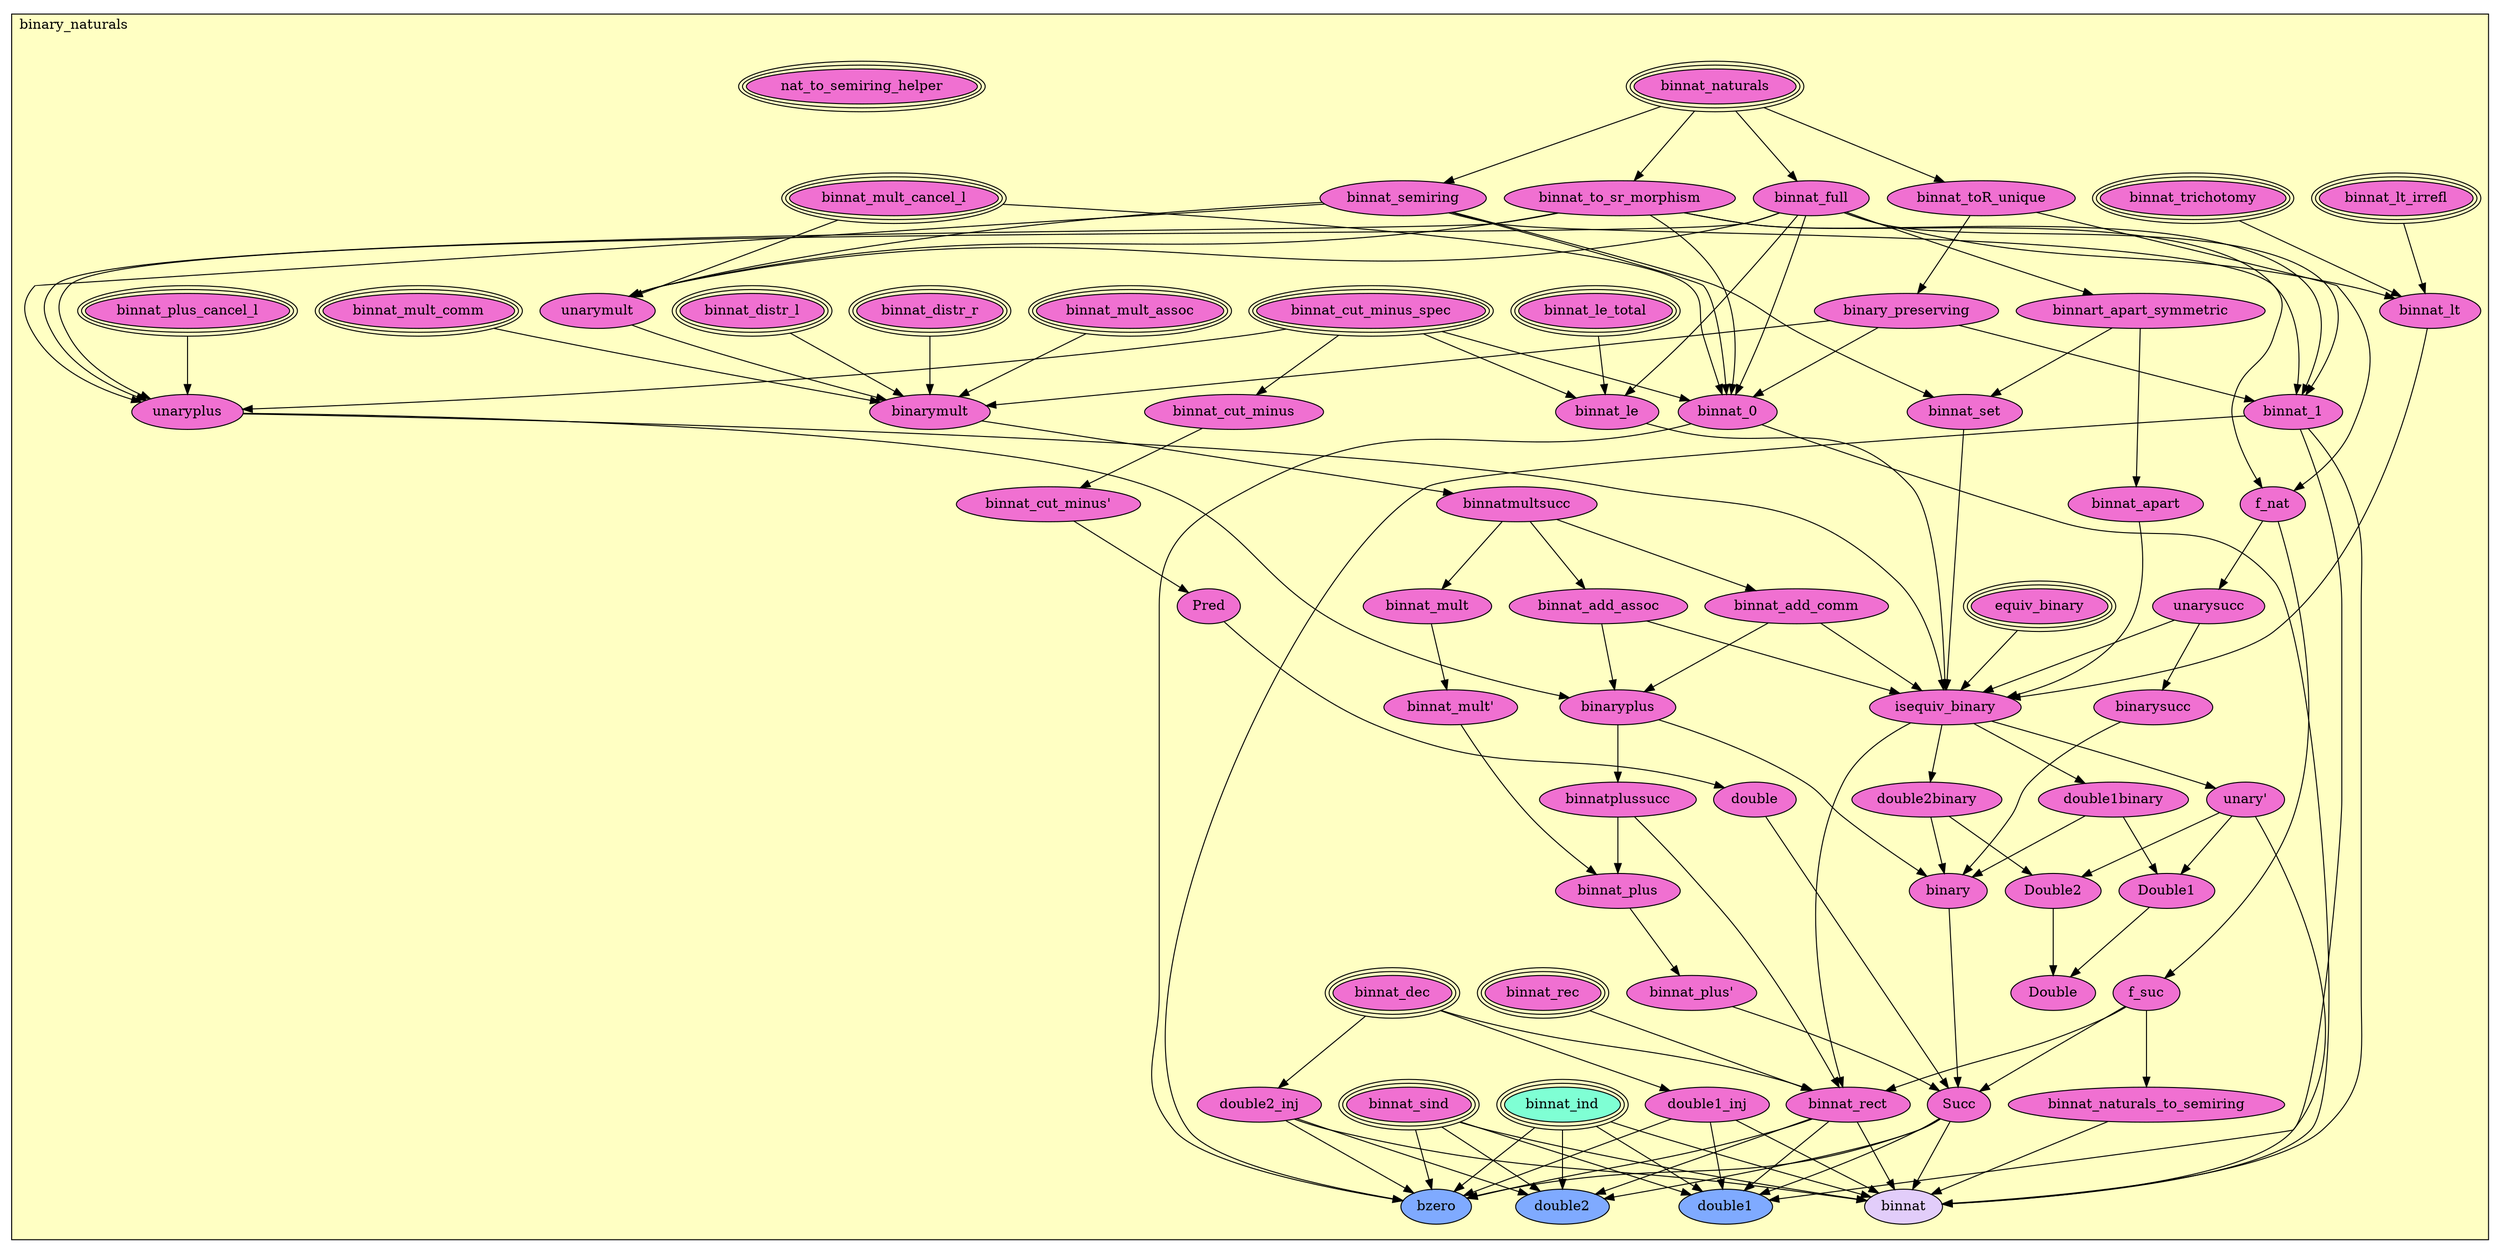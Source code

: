 digraph HoTT_Classes_implementations_binary_naturals {
  graph [ratio=0.5]
  node [style=filled]
binary_naturals_binnat_cut_minus_spec [label="binnat_cut_minus_spec", URL=<binary_naturals.html#binnat_cut_minus_spec>, peripheries=3, fillcolor="#F070D1"] ;
binary_naturals_binnat_cut_minus [label="binnat_cut_minus", URL=<binary_naturals.html#binnat_cut_minus>, fillcolor="#F070D1"] ;
binary_naturals_binnat_cut_minus_ [label="binnat_cut_minus'", URL=<binary_naturals.html#binnat_cut_minus'>, fillcolor="#F070D1"] ;
binary_naturals_Pred [label="Pred", URL=<binary_naturals.html#Pred>, fillcolor="#F070D1"] ;
binary_naturals_binnat_trichotomy [label="binnat_trichotomy", URL=<binary_naturals.html#binnat_trichotomy>, peripheries=3, fillcolor="#F070D1"] ;
binary_naturals_binnat_lt_irrefl [label="binnat_lt_irrefl", URL=<binary_naturals.html#binnat_lt_irrefl>, peripheries=3, fillcolor="#F070D1"] ;
binary_naturals_binnat_le_total [label="binnat_le_total", URL=<binary_naturals.html#binnat_le_total>, peripheries=3, fillcolor="#F070D1"] ;
binary_naturals_binnat_mult_cancel_l [label="binnat_mult_cancel_l", URL=<binary_naturals.html#binnat_mult_cancel_l>, peripheries=3, fillcolor="#F070D1"] ;
binary_naturals_binnat_plus_cancel_l [label="binnat_plus_cancel_l", URL=<binary_naturals.html#binnat_plus_cancel_l>, peripheries=3, fillcolor="#F070D1"] ;
binary_naturals_binnat_dec [label="binnat_dec", URL=<binary_naturals.html#binnat_dec>, peripheries=3, fillcolor="#F070D1"] ;
binary_naturals_double2_inj [label="double2_inj", URL=<binary_naturals.html#double2_inj>, fillcolor="#F070D1"] ;
binary_naturals_double1_inj [label="double1_inj", URL=<binary_naturals.html#double1_inj>, fillcolor="#F070D1"] ;
binary_naturals_binnat_naturals [label="binnat_naturals", URL=<binary_naturals.html#binnat_naturals>, peripheries=3, fillcolor="#F070D1"] ;
binary_naturals_binnat_toR_unique [label="binnat_toR_unique", URL=<binary_naturals.html#binnat_toR_unique>, fillcolor="#F070D1"] ;
binary_naturals_binnat_to_sr_morphism [label="binnat_to_sr_morphism", URL=<binary_naturals.html#binnat_to_sr_morphism>, fillcolor="#F070D1"] ;
binary_naturals_f_nat [label="f_nat", URL=<binary_naturals.html#f_nat>, fillcolor="#F070D1"] ;
binary_naturals_f_suc [label="f_suc", URL=<binary_naturals.html#f_suc>, fillcolor="#F070D1"] ;
binary_naturals_nat_to_semiring_helper [label="nat_to_semiring_helper", URL=<binary_naturals.html#nat_to_semiring_helper>, peripheries=3, fillcolor="#F070D1"] ;
binary_naturals_binnat_naturals_to_semiring [label="binnat_naturals_to_semiring", URL=<binary_naturals.html#binnat_naturals_to_semiring>, fillcolor="#F070D1"] ;
binary_naturals_binnat_full [label="binnat_full", URL=<binary_naturals.html#binnat_full>, fillcolor="#F070D1"] ;
binary_naturals_binnart_apart_symmetric [label="binnart_apart_symmetric", URL=<binary_naturals.html#binnart_apart_symmetric>, fillcolor="#F070D1"] ;
binary_naturals_binnat_apart [label="binnat_apart", URL=<binary_naturals.html#binnat_apart>, fillcolor="#F070D1"] ;
binary_naturals_binnat_lt [label="binnat_lt", URL=<binary_naturals.html#binnat_lt>, fillcolor="#F070D1"] ;
binary_naturals_binnat_le [label="binnat_le", URL=<binary_naturals.html#binnat_le>, fillcolor="#F070D1"] ;
binary_naturals_binary_preserving [label="binary_preserving", URL=<binary_naturals.html#binary_preserving>, fillcolor="#F070D1"] ;
binary_naturals_binnat_semiring [label="binnat_semiring", URL=<binary_naturals.html#binnat_semiring>, fillcolor="#F070D1"] ;
binary_naturals_binnat_set [label="binnat_set", URL=<binary_naturals.html#binnat_set>, fillcolor="#F070D1"] ;
binary_naturals_binnat_distr_r [label="binnat_distr_r", URL=<binary_naturals.html#binnat_distr_r>, peripheries=3, fillcolor="#F070D1"] ;
binary_naturals_binnat_distr_l [label="binnat_distr_l", URL=<binary_naturals.html#binnat_distr_l>, peripheries=3, fillcolor="#F070D1"] ;
binary_naturals_binnat_mult_comm [label="binnat_mult_comm", URL=<binary_naturals.html#binnat_mult_comm>, peripheries=3, fillcolor="#F070D1"] ;
binary_naturals_binnat_mult_assoc [label="binnat_mult_assoc", URL=<binary_naturals.html#binnat_mult_assoc>, peripheries=3, fillcolor="#F070D1"] ;
binary_naturals_unarymult [label="unarymult", URL=<binary_naturals.html#unarymult>, fillcolor="#F070D1"] ;
binary_naturals_binarymult [label="binarymult", URL=<binary_naturals.html#binarymult>, fillcolor="#F070D1"] ;
binary_naturals_binnatmultsucc [label="binnatmultsucc", URL=<binary_naturals.html#binnatmultsucc>, fillcolor="#F070D1"] ;
binary_naturals_binnat_add_comm [label="binnat_add_comm", URL=<binary_naturals.html#binnat_add_comm>, fillcolor="#F070D1"] ;
binary_naturals_binnat_add_assoc [label="binnat_add_assoc", URL=<binary_naturals.html#binnat_add_assoc>, fillcolor="#F070D1"] ;
binary_naturals_unaryplus [label="unaryplus", URL=<binary_naturals.html#unaryplus>, fillcolor="#F070D1"] ;
binary_naturals_binaryplus [label="binaryplus", URL=<binary_naturals.html#binaryplus>, fillcolor="#F070D1"] ;
binary_naturals_binnatplussucc [label="binnatplussucc", URL=<binary_naturals.html#binnatplussucc>, fillcolor="#F070D1"] ;
binary_naturals_unarysucc [label="unarysucc", URL=<binary_naturals.html#unarysucc>, fillcolor="#F070D1"] ;
binary_naturals_binarysucc [label="binarysucc", URL=<binary_naturals.html#binarysucc>, fillcolor="#F070D1"] ;
binary_naturals_binnat_mult [label="binnat_mult", URL=<binary_naturals.html#binnat_mult>, fillcolor="#F070D1"] ;
binary_naturals_binnat_mult_ [label="binnat_mult'", URL=<binary_naturals.html#binnat_mult'>, fillcolor="#F070D1"] ;
binary_naturals_binnat_plus [label="binnat_plus", URL=<binary_naturals.html#binnat_plus>, fillcolor="#F070D1"] ;
binary_naturals_binnat_plus_ [label="binnat_plus'", URL=<binary_naturals.html#binnat_plus'>, fillcolor="#F070D1"] ;
binary_naturals_binnat_1 [label="binnat_1", URL=<binary_naturals.html#binnat_1>, fillcolor="#F070D1"] ;
binary_naturals_binnat_0 [label="binnat_0", URL=<binary_naturals.html#binnat_0>, fillcolor="#F070D1"] ;
binary_naturals_equiv_binary [label="equiv_binary", URL=<binary_naturals.html#equiv_binary>, peripheries=3, fillcolor="#F070D1"] ;
binary_naturals_isequiv_binary [label="isequiv_binary", URL=<binary_naturals.html#isequiv_binary>, fillcolor="#F070D1"] ;
binary_naturals_double2binary [label="double2binary", URL=<binary_naturals.html#double2binary>, fillcolor="#F070D1"] ;
binary_naturals_double1binary [label="double1binary", URL=<binary_naturals.html#double1binary>, fillcolor="#F070D1"] ;
binary_naturals_unary_ [label="unary'", URL=<binary_naturals.html#unary'>, fillcolor="#F070D1"] ;
binary_naturals_binary [label="binary", URL=<binary_naturals.html#binary>, fillcolor="#F070D1"] ;
binary_naturals_Double2 [label="Double2", URL=<binary_naturals.html#Double2>, fillcolor="#F070D1"] ;
binary_naturals_Double1 [label="Double1", URL=<binary_naturals.html#Double1>, fillcolor="#F070D1"] ;
binary_naturals_Double [label="Double", URL=<binary_naturals.html#Double>, fillcolor="#F070D1"] ;
binary_naturals_double [label="double", URL=<binary_naturals.html#double>, fillcolor="#F070D1"] ;
binary_naturals_Succ [label="Succ", URL=<binary_naturals.html#Succ>, fillcolor="#F070D1"] ;
binary_naturals_binnat_sind [label="binnat_sind", URL=<binary_naturals.html#binnat_sind>, peripheries=3, fillcolor="#F070D1"] ;
binary_naturals_binnat_rec [label="binnat_rec", URL=<binary_naturals.html#binnat_rec>, peripheries=3, fillcolor="#F070D1"] ;
binary_naturals_binnat_ind [label="binnat_ind", URL=<binary_naturals.html#binnat_ind>, peripheries=3, fillcolor="#7FFFD4"] ;
binary_naturals_binnat_rect [label="binnat_rect", URL=<binary_naturals.html#binnat_rect>, fillcolor="#F070D1"] ;
binary_naturals_double2 [label="double2", URL=<binary_naturals.html#double2>, fillcolor="#7FAAFF"] ;
binary_naturals_double1 [label="double1", URL=<binary_naturals.html#double1>, fillcolor="#7FAAFF"] ;
binary_naturals_bzero [label="bzero", URL=<binary_naturals.html#bzero>, fillcolor="#7FAAFF"] ;
binary_naturals_binnat [label="binnat", URL=<binary_naturals.html#binnat>, fillcolor="#E2CDFA"] ;
  binary_naturals_binnat_cut_minus_spec -> binary_naturals_binnat_cut_minus [] ;
  binary_naturals_binnat_cut_minus_spec -> binary_naturals_binnat_le [] ;
  binary_naturals_binnat_cut_minus_spec -> binary_naturals_unaryplus [] ;
  binary_naturals_binnat_cut_minus_spec -> binary_naturals_binnat_0 [] ;
  binary_naturals_binnat_cut_minus -> binary_naturals_binnat_cut_minus_ [] ;
  binary_naturals_binnat_cut_minus_ -> binary_naturals_Pred [] ;
  binary_naturals_Pred -> binary_naturals_double [] ;
  binary_naturals_binnat_trichotomy -> binary_naturals_binnat_lt [] ;
  binary_naturals_binnat_lt_irrefl -> binary_naturals_binnat_lt [] ;
  binary_naturals_binnat_le_total -> binary_naturals_binnat_le [] ;
  binary_naturals_binnat_mult_cancel_l -> binary_naturals_unarymult [] ;
  binary_naturals_binnat_mult_cancel_l -> binary_naturals_binnat_0 [] ;
  binary_naturals_binnat_plus_cancel_l -> binary_naturals_unaryplus [] ;
  binary_naturals_binnat_dec -> binary_naturals_double2_inj [] ;
  binary_naturals_binnat_dec -> binary_naturals_double1_inj [] ;
  binary_naturals_binnat_dec -> binary_naturals_binnat_rect [] ;
  binary_naturals_double2_inj -> binary_naturals_double2 [] ;
  binary_naturals_double2_inj -> binary_naturals_bzero [] ;
  binary_naturals_double2_inj -> binary_naturals_binnat [] ;
  binary_naturals_double1_inj -> binary_naturals_double1 [] ;
  binary_naturals_double1_inj -> binary_naturals_bzero [] ;
  binary_naturals_double1_inj -> binary_naturals_binnat [] ;
  binary_naturals_binnat_naturals -> binary_naturals_binnat_toR_unique [] ;
  binary_naturals_binnat_naturals -> binary_naturals_binnat_to_sr_morphism [] ;
  binary_naturals_binnat_naturals -> binary_naturals_binnat_full [] ;
  binary_naturals_binnat_naturals -> binary_naturals_binnat_semiring [] ;
  binary_naturals_binnat_toR_unique -> binary_naturals_f_nat [] ;
  binary_naturals_binnat_toR_unique -> binary_naturals_binary_preserving [] ;
  binary_naturals_binnat_to_sr_morphism -> binary_naturals_f_nat [] ;
  binary_naturals_binnat_to_sr_morphism -> binary_naturals_unarymult [] ;
  binary_naturals_binnat_to_sr_morphism -> binary_naturals_unaryplus [] ;
  binary_naturals_binnat_to_sr_morphism -> binary_naturals_binnat_1 [] ;
  binary_naturals_binnat_to_sr_morphism -> binary_naturals_binnat_0 [] ;
  binary_naturals_f_nat -> binary_naturals_f_suc [] ;
  binary_naturals_f_nat -> binary_naturals_unarysucc [] ;
  binary_naturals_f_suc -> binary_naturals_binnat_naturals_to_semiring [] ;
  binary_naturals_f_suc -> binary_naturals_Succ [] ;
  binary_naturals_f_suc -> binary_naturals_binnat_rect [] ;
  binary_naturals_binnat_naturals_to_semiring -> binary_naturals_binnat [] ;
  binary_naturals_binnat_full -> binary_naturals_binnart_apart_symmetric [] ;
  binary_naturals_binnat_full -> binary_naturals_binnat_lt [] ;
  binary_naturals_binnat_full -> binary_naturals_binnat_le [] ;
  binary_naturals_binnat_full -> binary_naturals_unarymult [] ;
  binary_naturals_binnat_full -> binary_naturals_unaryplus [] ;
  binary_naturals_binnat_full -> binary_naturals_binnat_1 [] ;
  binary_naturals_binnat_full -> binary_naturals_binnat_0 [] ;
  binary_naturals_binnart_apart_symmetric -> binary_naturals_binnat_apart [] ;
  binary_naturals_binnart_apart_symmetric -> binary_naturals_binnat_set [] ;
  binary_naturals_binnat_apart -> binary_naturals_isequiv_binary [] ;
  binary_naturals_binnat_lt -> binary_naturals_isequiv_binary [] ;
  binary_naturals_binnat_le -> binary_naturals_isequiv_binary [] ;
  binary_naturals_binary_preserving -> binary_naturals_binarymult [] ;
  binary_naturals_binary_preserving -> binary_naturals_binnat_1 [] ;
  binary_naturals_binary_preserving -> binary_naturals_binnat_0 [] ;
  binary_naturals_binnat_semiring -> binary_naturals_binnat_set [] ;
  binary_naturals_binnat_semiring -> binary_naturals_unarymult [] ;
  binary_naturals_binnat_semiring -> binary_naturals_unaryplus [] ;
  binary_naturals_binnat_semiring -> binary_naturals_binnat_1 [] ;
  binary_naturals_binnat_semiring -> binary_naturals_binnat_0 [] ;
  binary_naturals_binnat_set -> binary_naturals_isequiv_binary [] ;
  binary_naturals_binnat_distr_r -> binary_naturals_binarymult [] ;
  binary_naturals_binnat_distr_l -> binary_naturals_binarymult [] ;
  binary_naturals_binnat_mult_comm -> binary_naturals_binarymult [] ;
  binary_naturals_binnat_mult_assoc -> binary_naturals_binarymult [] ;
  binary_naturals_unarymult -> binary_naturals_binarymult [] ;
  binary_naturals_binarymult -> binary_naturals_binnatmultsucc [] ;
  binary_naturals_binnatmultsucc -> binary_naturals_binnat_add_comm [] ;
  binary_naturals_binnatmultsucc -> binary_naturals_binnat_add_assoc [] ;
  binary_naturals_binnatmultsucc -> binary_naturals_binnat_mult [] ;
  binary_naturals_binnat_add_comm -> binary_naturals_binaryplus [] ;
  binary_naturals_binnat_add_comm -> binary_naturals_isequiv_binary [] ;
  binary_naturals_binnat_add_assoc -> binary_naturals_binaryplus [] ;
  binary_naturals_binnat_add_assoc -> binary_naturals_isequiv_binary [] ;
  binary_naturals_unaryplus -> binary_naturals_binaryplus [] ;
  binary_naturals_unaryplus -> binary_naturals_isequiv_binary [] ;
  binary_naturals_binaryplus -> binary_naturals_binnatplussucc [] ;
  binary_naturals_binaryplus -> binary_naturals_binary [] ;
  binary_naturals_binnatplussucc -> binary_naturals_binnat_plus [] ;
  binary_naturals_binnatplussucc -> binary_naturals_binnat_rect [] ;
  binary_naturals_unarysucc -> binary_naturals_binarysucc [] ;
  binary_naturals_unarysucc -> binary_naturals_isequiv_binary [] ;
  binary_naturals_binarysucc -> binary_naturals_binary [] ;
  binary_naturals_binnat_mult -> binary_naturals_binnat_mult_ [] ;
  binary_naturals_binnat_mult_ -> binary_naturals_binnat_plus [] ;
  binary_naturals_binnat_plus -> binary_naturals_binnat_plus_ [] ;
  binary_naturals_binnat_plus_ -> binary_naturals_Succ [] ;
  binary_naturals_binnat_1 -> binary_naturals_double1 [] ;
  binary_naturals_binnat_1 -> binary_naturals_bzero [] ;
  binary_naturals_binnat_1 -> binary_naturals_binnat [] ;
  binary_naturals_binnat_0 -> binary_naturals_bzero [] ;
  binary_naturals_binnat_0 -> binary_naturals_binnat [] ;
  binary_naturals_equiv_binary -> binary_naturals_isequiv_binary [] ;
  binary_naturals_isequiv_binary -> binary_naturals_double2binary [] ;
  binary_naturals_isequiv_binary -> binary_naturals_double1binary [] ;
  binary_naturals_isequiv_binary -> binary_naturals_unary_ [] ;
  binary_naturals_isequiv_binary -> binary_naturals_binnat_rect [] ;
  binary_naturals_double2binary -> binary_naturals_binary [] ;
  binary_naturals_double2binary -> binary_naturals_Double2 [] ;
  binary_naturals_double1binary -> binary_naturals_binary [] ;
  binary_naturals_double1binary -> binary_naturals_Double1 [] ;
  binary_naturals_unary_ -> binary_naturals_Double2 [] ;
  binary_naturals_unary_ -> binary_naturals_Double1 [] ;
  binary_naturals_unary_ -> binary_naturals_binnat [] ;
  binary_naturals_binary -> binary_naturals_Succ [] ;
  binary_naturals_Double2 -> binary_naturals_Double [] ;
  binary_naturals_Double1 -> binary_naturals_Double [] ;
  binary_naturals_double -> binary_naturals_Succ [] ;
  binary_naturals_Succ -> binary_naturals_double2 [] ;
  binary_naturals_Succ -> binary_naturals_double1 [] ;
  binary_naturals_Succ -> binary_naturals_bzero [] ;
  binary_naturals_Succ -> binary_naturals_binnat [] ;
  binary_naturals_binnat_sind -> binary_naturals_double2 [] ;
  binary_naturals_binnat_sind -> binary_naturals_double1 [] ;
  binary_naturals_binnat_sind -> binary_naturals_bzero [] ;
  binary_naturals_binnat_sind -> binary_naturals_binnat [] ;
  binary_naturals_binnat_rec -> binary_naturals_binnat_rect [] ;
  binary_naturals_binnat_ind -> binary_naturals_double2 [] ;
  binary_naturals_binnat_ind -> binary_naturals_double1 [] ;
  binary_naturals_binnat_ind -> binary_naturals_bzero [] ;
  binary_naturals_binnat_ind -> binary_naturals_binnat [] ;
  binary_naturals_binnat_rect -> binary_naturals_double2 [] ;
  binary_naturals_binnat_rect -> binary_naturals_double1 [] ;
  binary_naturals_binnat_rect -> binary_naturals_bzero [] ;
  binary_naturals_binnat_rect -> binary_naturals_binnat [] ;
subgraph cluster_binary_naturals { label="binary_naturals"; fillcolor="#FFFFC3"; labeljust=l; style=filled 
binary_naturals_binnat; binary_naturals_bzero; binary_naturals_double1; binary_naturals_double2; binary_naturals_binnat_rect; binary_naturals_binnat_ind; binary_naturals_binnat_rec; binary_naturals_binnat_sind; binary_naturals_Succ; binary_naturals_double; binary_naturals_Double; binary_naturals_Double1; binary_naturals_Double2; binary_naturals_binary; binary_naturals_unary_; binary_naturals_double1binary; binary_naturals_double2binary; binary_naturals_isequiv_binary; binary_naturals_equiv_binary; binary_naturals_binnat_0; binary_naturals_binnat_1; binary_naturals_binnat_plus_; binary_naturals_binnat_plus; binary_naturals_binnat_mult_; binary_naturals_binnat_mult; binary_naturals_binarysucc; binary_naturals_unarysucc; binary_naturals_binnatplussucc; binary_naturals_binaryplus; binary_naturals_unaryplus; binary_naturals_binnat_add_assoc; binary_naturals_binnat_add_comm; binary_naturals_binnatmultsucc; binary_naturals_binarymult; binary_naturals_unarymult; binary_naturals_binnat_mult_assoc; binary_naturals_binnat_mult_comm; binary_naturals_binnat_distr_l; binary_naturals_binnat_distr_r; binary_naturals_binnat_set; binary_naturals_binnat_semiring; binary_naturals_binary_preserving; binary_naturals_binnat_le; binary_naturals_binnat_lt; binary_naturals_binnat_apart; binary_naturals_binnart_apart_symmetric; binary_naturals_binnat_full; binary_naturals_binnat_naturals_to_semiring; binary_naturals_nat_to_semiring_helper; binary_naturals_f_suc; binary_naturals_f_nat; binary_naturals_binnat_to_sr_morphism; binary_naturals_binnat_toR_unique; binary_naturals_binnat_naturals; binary_naturals_double1_inj; binary_naturals_double2_inj; binary_naturals_binnat_dec; binary_naturals_binnat_plus_cancel_l; binary_naturals_binnat_mult_cancel_l; binary_naturals_binnat_le_total; binary_naturals_binnat_lt_irrefl; binary_naturals_binnat_trichotomy; binary_naturals_Pred; binary_naturals_binnat_cut_minus_; binary_naturals_binnat_cut_minus; binary_naturals_binnat_cut_minus_spec; };
} /* END */
